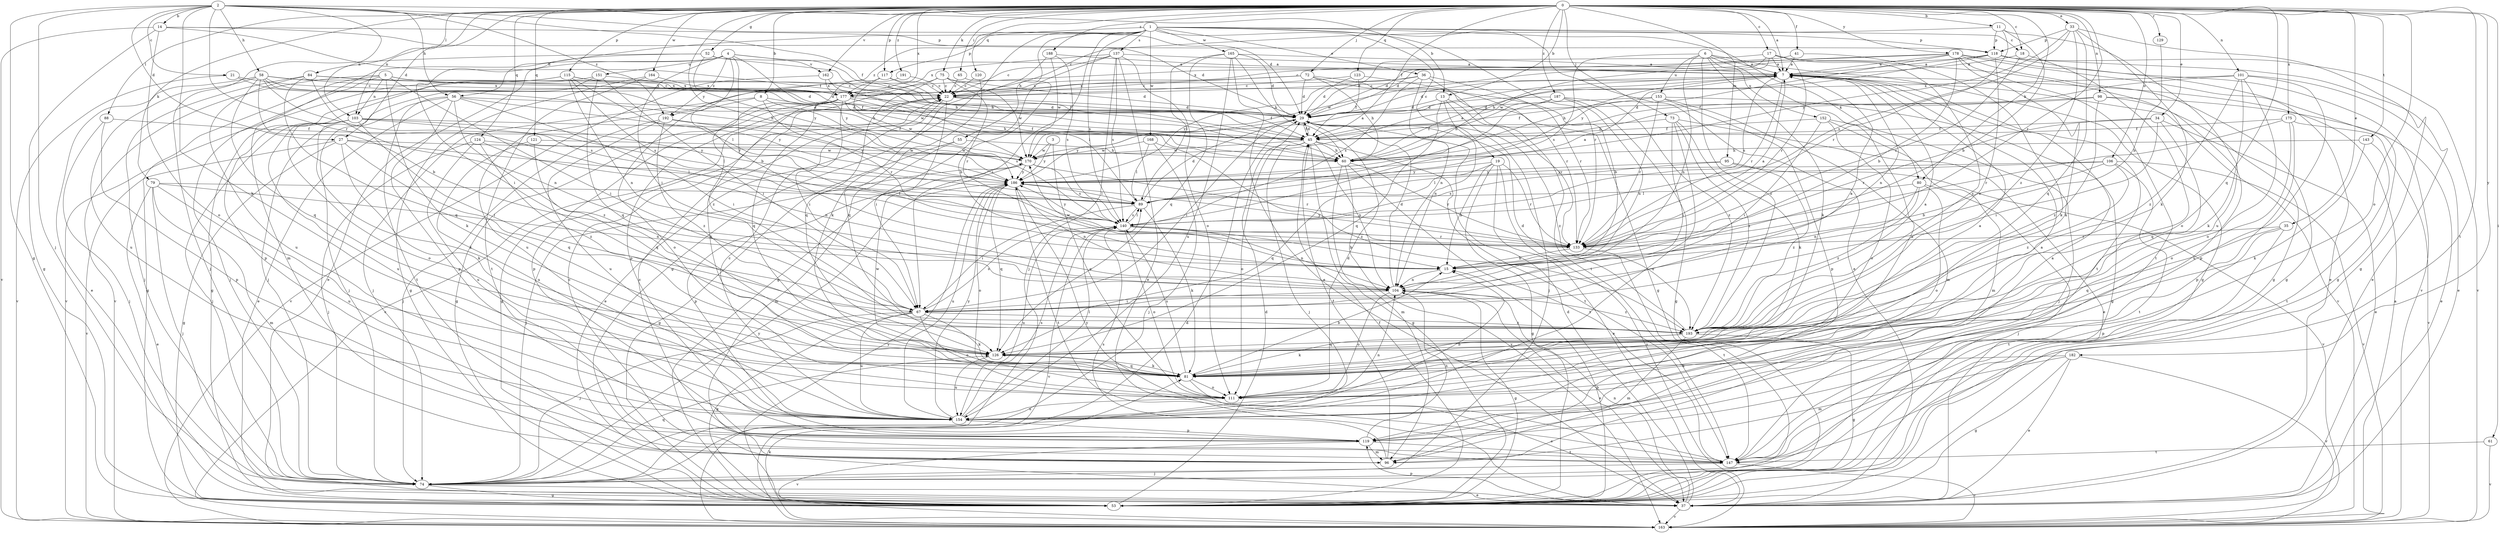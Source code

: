 strict digraph  {
0;
1;
2;
3;
4;
5;
6;
7;
8;
11;
13;
14;
15;
17;
18;
19;
21;
22;
27;
29;
33;
34;
35;
36;
37;
41;
45;
52;
53;
55;
56;
58;
60;
61;
65;
67;
72;
73;
74;
75;
79;
80;
81;
84;
88;
89;
95;
96;
98;
101;
103;
104;
106;
111;
115;
117;
118;
119;
120;
121;
123;
124;
126;
129;
133;
137;
140;
143;
147;
151;
152;
153;
154;
162;
163;
164;
165;
168;
170;
175;
177;
178;
182;
186;
187;
188;
191;
192;
193;
0 -> 7  [label=a];
0 -> 8  [label=b];
0 -> 11  [label=b];
0 -> 13  [label=b];
0 -> 17  [label=c];
0 -> 18  [label=c];
0 -> 27  [label=d];
0 -> 33  [label=e];
0 -> 34  [label=e];
0 -> 35  [label=e];
0 -> 41  [label=f];
0 -> 45  [label=f];
0 -> 52  [label=g];
0 -> 61  [label=i];
0 -> 65  [label=i];
0 -> 72  [label=j];
0 -> 73  [label=j];
0 -> 75  [label=k];
0 -> 79  [label=k];
0 -> 80  [label=k];
0 -> 84  [label=l];
0 -> 88  [label=l];
0 -> 95  [label=m];
0 -> 98  [label=n];
0 -> 101  [label=n];
0 -> 103  [label=n];
0 -> 106  [label=o];
0 -> 111  [label=o];
0 -> 115  [label=p];
0 -> 117  [label=p];
0 -> 120  [label=q];
0 -> 121  [label=q];
0 -> 123  [label=q];
0 -> 124  [label=q];
0 -> 126  [label=q];
0 -> 129  [label=r];
0 -> 133  [label=r];
0 -> 143  [label=t];
0 -> 147  [label=t];
0 -> 162  [label=v];
0 -> 164  [label=w];
0 -> 175  [label=x];
0 -> 177  [label=x];
0 -> 178  [label=y];
0 -> 182  [label=y];
0 -> 186  [label=y];
0 -> 187  [label=z];
0 -> 188  [label=z];
0 -> 191  [label=z];
1 -> 18  [label=c];
1 -> 19  [label=c];
1 -> 36  [label=e];
1 -> 37  [label=e];
1 -> 53  [label=g];
1 -> 55  [label=h];
1 -> 56  [label=h];
1 -> 67  [label=i];
1 -> 80  [label=k];
1 -> 117  [label=p];
1 -> 118  [label=p];
1 -> 133  [label=r];
1 -> 137  [label=s];
1 -> 140  [label=s];
1 -> 165  [label=w];
1 -> 168  [label=w];
1 -> 192  [label=z];
2 -> 13  [label=b];
2 -> 14  [label=b];
2 -> 21  [label=c];
2 -> 27  [label=d];
2 -> 29  [label=d];
2 -> 45  [label=f];
2 -> 53  [label=g];
2 -> 56  [label=h];
2 -> 58  [label=h];
2 -> 74  [label=j];
2 -> 81  [label=k];
2 -> 103  [label=n];
2 -> 133  [label=r];
2 -> 192  [label=z];
3 -> 111  [label=o];
3 -> 170  [label=w];
3 -> 186  [label=y];
4 -> 15  [label=b];
4 -> 37  [label=e];
4 -> 60  [label=h];
4 -> 67  [label=i];
4 -> 96  [label=m];
4 -> 133  [label=r];
4 -> 151  [label=u];
4 -> 162  [label=v];
4 -> 186  [label=y];
4 -> 192  [label=z];
5 -> 22  [label=c];
5 -> 29  [label=d];
5 -> 53  [label=g];
5 -> 67  [label=i];
5 -> 74  [label=j];
5 -> 81  [label=k];
5 -> 103  [label=n];
5 -> 163  [label=v];
6 -> 7  [label=a];
6 -> 53  [label=g];
6 -> 81  [label=k];
6 -> 104  [label=n];
6 -> 140  [label=s];
6 -> 152  [label=u];
6 -> 153  [label=u];
6 -> 154  [label=u];
6 -> 193  [label=z];
7 -> 22  [label=c];
7 -> 29  [label=d];
7 -> 60  [label=h];
7 -> 104  [label=n];
7 -> 133  [label=r];
7 -> 140  [label=s];
7 -> 147  [label=t];
7 -> 163  [label=v];
8 -> 29  [label=d];
8 -> 74  [label=j];
8 -> 111  [label=o];
8 -> 133  [label=r];
8 -> 140  [label=s];
11 -> 15  [label=b];
11 -> 22  [label=c];
11 -> 118  [label=p];
11 -> 133  [label=r];
11 -> 154  [label=u];
13 -> 29  [label=d];
13 -> 74  [label=j];
13 -> 104  [label=n];
13 -> 126  [label=q];
13 -> 133  [label=r];
14 -> 29  [label=d];
14 -> 45  [label=f];
14 -> 53  [label=g];
14 -> 111  [label=o];
14 -> 118  [label=p];
14 -> 163  [label=v];
15 -> 104  [label=n];
15 -> 170  [label=w];
17 -> 7  [label=a];
17 -> 29  [label=d];
17 -> 53  [label=g];
17 -> 60  [label=h];
17 -> 133  [label=r];
17 -> 170  [label=w];
17 -> 193  [label=z];
18 -> 7  [label=a];
18 -> 111  [label=o];
18 -> 133  [label=r];
19 -> 15  [label=b];
19 -> 37  [label=e];
19 -> 53  [label=g];
19 -> 126  [label=q];
19 -> 133  [label=r];
19 -> 163  [label=v];
19 -> 186  [label=y];
21 -> 22  [label=c];
21 -> 60  [label=h];
21 -> 163  [label=v];
22 -> 29  [label=d];
22 -> 37  [label=e];
22 -> 45  [label=f];
22 -> 53  [label=g];
22 -> 67  [label=i];
27 -> 53  [label=g];
27 -> 81  [label=k];
27 -> 89  [label=l];
27 -> 126  [label=q];
27 -> 163  [label=v];
27 -> 170  [label=w];
29 -> 45  [label=f];
29 -> 67  [label=i];
29 -> 186  [label=y];
29 -> 193  [label=z];
33 -> 53  [label=g];
33 -> 81  [label=k];
33 -> 118  [label=p];
33 -> 126  [label=q];
33 -> 140  [label=s];
33 -> 186  [label=y];
33 -> 193  [label=z];
34 -> 37  [label=e];
34 -> 45  [label=f];
34 -> 67  [label=i];
34 -> 126  [label=q];
34 -> 133  [label=r];
35 -> 119  [label=p];
35 -> 126  [label=q];
35 -> 133  [label=r];
35 -> 147  [label=t];
36 -> 104  [label=n];
36 -> 133  [label=r];
36 -> 140  [label=s];
36 -> 147  [label=t];
36 -> 177  [label=x];
36 -> 186  [label=y];
37 -> 29  [label=d];
37 -> 104  [label=n];
37 -> 119  [label=p];
37 -> 163  [label=v];
41 -> 7  [label=a];
41 -> 29  [label=d];
41 -> 81  [label=k];
45 -> 29  [label=d];
45 -> 53  [label=g];
45 -> 60  [label=h];
45 -> 74  [label=j];
45 -> 104  [label=n];
45 -> 111  [label=o];
45 -> 147  [label=t];
45 -> 170  [label=w];
52 -> 7  [label=a];
52 -> 60  [label=h];
52 -> 67  [label=i];
52 -> 74  [label=j];
52 -> 186  [label=y];
53 -> 15  [label=b];
53 -> 29  [label=d];
53 -> 45  [label=f];
53 -> 186  [label=y];
55 -> 53  [label=g];
55 -> 60  [label=h];
55 -> 96  [label=m];
56 -> 29  [label=d];
56 -> 37  [label=e];
56 -> 67  [label=i];
56 -> 74  [label=j];
56 -> 119  [label=p];
56 -> 147  [label=t];
56 -> 186  [label=y];
56 -> 193  [label=z];
58 -> 15  [label=b];
58 -> 22  [label=c];
58 -> 37  [label=e];
58 -> 45  [label=f];
58 -> 60  [label=h];
58 -> 126  [label=q];
58 -> 140  [label=s];
58 -> 154  [label=u];
58 -> 177  [label=x];
60 -> 7  [label=a];
60 -> 96  [label=m];
60 -> 133  [label=r];
60 -> 147  [label=t];
60 -> 163  [label=v];
61 -> 147  [label=t];
61 -> 163  [label=v];
65 -> 15  [label=b];
65 -> 22  [label=c];
67 -> 7  [label=a];
67 -> 53  [label=g];
67 -> 74  [label=j];
67 -> 81  [label=k];
67 -> 111  [label=o];
67 -> 140  [label=s];
67 -> 154  [label=u];
67 -> 193  [label=z];
72 -> 15  [label=b];
72 -> 22  [label=c];
72 -> 29  [label=d];
72 -> 53  [label=g];
72 -> 60  [label=h];
72 -> 177  [label=x];
73 -> 37  [label=e];
73 -> 45  [label=f];
73 -> 67  [label=i];
73 -> 81  [label=k];
73 -> 154  [label=u];
73 -> 193  [label=z];
74 -> 37  [label=e];
74 -> 53  [label=g];
74 -> 126  [label=q];
74 -> 186  [label=y];
75 -> 22  [label=c];
75 -> 29  [label=d];
75 -> 119  [label=p];
75 -> 126  [label=q];
75 -> 133  [label=r];
75 -> 170  [label=w];
79 -> 37  [label=e];
79 -> 74  [label=j];
79 -> 89  [label=l];
79 -> 96  [label=m];
79 -> 104  [label=n];
79 -> 154  [label=u];
80 -> 74  [label=j];
80 -> 89  [label=l];
80 -> 104  [label=n];
80 -> 111  [label=o];
80 -> 193  [label=z];
81 -> 7  [label=a];
81 -> 15  [label=b];
81 -> 37  [label=e];
81 -> 111  [label=o];
81 -> 126  [label=q];
81 -> 140  [label=s];
81 -> 170  [label=w];
84 -> 22  [label=c];
84 -> 74  [label=j];
84 -> 104  [label=n];
84 -> 126  [label=q];
84 -> 154  [label=u];
84 -> 177  [label=x];
88 -> 45  [label=f];
88 -> 74  [label=j];
88 -> 119  [label=p];
89 -> 7  [label=a];
89 -> 29  [label=d];
89 -> 67  [label=i];
89 -> 81  [label=k];
89 -> 140  [label=s];
95 -> 140  [label=s];
95 -> 163  [label=v];
95 -> 186  [label=y];
95 -> 193  [label=z];
96 -> 22  [label=c];
96 -> 45  [label=f];
96 -> 140  [label=s];
98 -> 29  [label=d];
98 -> 37  [label=e];
98 -> 60  [label=h];
98 -> 154  [label=u];
98 -> 193  [label=z];
101 -> 37  [label=e];
101 -> 45  [label=f];
101 -> 81  [label=k];
101 -> 111  [label=o];
101 -> 119  [label=p];
101 -> 177  [label=x];
101 -> 193  [label=z];
103 -> 45  [label=f];
103 -> 67  [label=i];
103 -> 74  [label=j];
103 -> 81  [label=k];
103 -> 89  [label=l];
103 -> 111  [label=o];
103 -> 154  [label=u];
103 -> 186  [label=y];
104 -> 29  [label=d];
104 -> 37  [label=e];
104 -> 53  [label=g];
104 -> 67  [label=i];
104 -> 111  [label=o];
104 -> 193  [label=z];
106 -> 15  [label=b];
106 -> 89  [label=l];
106 -> 147  [label=t];
106 -> 163  [label=v];
106 -> 186  [label=y];
106 -> 193  [label=z];
111 -> 29  [label=d];
111 -> 154  [label=u];
115 -> 29  [label=d];
115 -> 89  [label=l];
115 -> 104  [label=n];
115 -> 119  [label=p];
115 -> 140  [label=s];
115 -> 163  [label=v];
115 -> 177  [label=x];
117 -> 22  [label=c];
117 -> 45  [label=f];
117 -> 154  [label=u];
117 -> 170  [label=w];
118 -> 7  [label=a];
118 -> 37  [label=e];
118 -> 53  [label=g];
118 -> 163  [label=v];
118 -> 170  [label=w];
118 -> 177  [label=x];
118 -> 193  [label=z];
119 -> 7  [label=a];
119 -> 96  [label=m];
119 -> 104  [label=n];
119 -> 147  [label=t];
119 -> 163  [label=v];
120 -> 22  [label=c];
120 -> 126  [label=q];
121 -> 126  [label=q];
121 -> 154  [label=u];
121 -> 170  [label=w];
123 -> 22  [label=c];
123 -> 29  [label=d];
123 -> 45  [label=f];
123 -> 133  [label=r];
124 -> 74  [label=j];
124 -> 104  [label=n];
124 -> 154  [label=u];
124 -> 170  [label=w];
124 -> 193  [label=z];
126 -> 81  [label=k];
126 -> 154  [label=u];
129 -> 15  [label=b];
133 -> 7  [label=a];
133 -> 15  [label=b];
133 -> 147  [label=t];
133 -> 186  [label=y];
137 -> 7  [label=a];
137 -> 22  [label=c];
137 -> 37  [label=e];
137 -> 53  [label=g];
137 -> 74  [label=j];
137 -> 111  [label=o];
137 -> 140  [label=s];
137 -> 177  [label=x];
140 -> 15  [label=b];
140 -> 89  [label=l];
140 -> 104  [label=n];
140 -> 111  [label=o];
140 -> 133  [label=r];
140 -> 154  [label=u];
140 -> 163  [label=v];
140 -> 186  [label=y];
143 -> 60  [label=h];
143 -> 81  [label=k];
143 -> 147  [label=t];
147 -> 22  [label=c];
147 -> 74  [label=j];
147 -> 163  [label=v];
147 -> 186  [label=y];
151 -> 53  [label=g];
151 -> 67  [label=i];
151 -> 74  [label=j];
151 -> 126  [label=q];
151 -> 177  [label=x];
152 -> 45  [label=f];
152 -> 67  [label=i];
152 -> 74  [label=j];
152 -> 96  [label=m];
152 -> 111  [label=o];
153 -> 29  [label=d];
153 -> 45  [label=f];
153 -> 53  [label=g];
153 -> 96  [label=m];
153 -> 119  [label=p];
153 -> 133  [label=r];
154 -> 7  [label=a];
154 -> 15  [label=b];
154 -> 22  [label=c];
154 -> 89  [label=l];
154 -> 104  [label=n];
154 -> 119  [label=p];
154 -> 140  [label=s];
154 -> 186  [label=y];
162 -> 89  [label=l];
162 -> 163  [label=v];
162 -> 177  [label=x];
163 -> 7  [label=a];
163 -> 22  [label=c];
163 -> 29  [label=d];
163 -> 81  [label=k];
164 -> 53  [label=g];
164 -> 147  [label=t];
164 -> 177  [label=x];
165 -> 7  [label=a];
165 -> 29  [label=d];
165 -> 37  [label=e];
165 -> 60  [label=h];
165 -> 89  [label=l];
165 -> 126  [label=q];
165 -> 154  [label=u];
168 -> 74  [label=j];
168 -> 89  [label=l];
168 -> 170  [label=w];
168 -> 193  [label=z];
170 -> 7  [label=a];
170 -> 74  [label=j];
170 -> 119  [label=p];
170 -> 133  [label=r];
170 -> 140  [label=s];
170 -> 186  [label=y];
175 -> 45  [label=f];
175 -> 111  [label=o];
175 -> 119  [label=p];
175 -> 133  [label=r];
175 -> 163  [label=v];
177 -> 29  [label=d];
177 -> 53  [label=g];
177 -> 60  [label=h];
177 -> 67  [label=i];
177 -> 81  [label=k];
177 -> 119  [label=p];
177 -> 126  [label=q];
177 -> 170  [label=w];
178 -> 7  [label=a];
178 -> 15  [label=b];
178 -> 22  [label=c];
178 -> 29  [label=d];
178 -> 37  [label=e];
178 -> 53  [label=g];
178 -> 81  [label=k];
178 -> 147  [label=t];
178 -> 163  [label=v];
178 -> 186  [label=y];
182 -> 37  [label=e];
182 -> 53  [label=g];
182 -> 81  [label=k];
182 -> 96  [label=m];
182 -> 163  [label=v];
186 -> 89  [label=l];
186 -> 104  [label=n];
186 -> 111  [label=o];
186 -> 126  [label=q];
186 -> 147  [label=t];
186 -> 154  [label=u];
187 -> 29  [label=d];
187 -> 53  [label=g];
187 -> 60  [label=h];
187 -> 89  [label=l];
187 -> 104  [label=n];
187 -> 193  [label=z];
188 -> 7  [label=a];
188 -> 81  [label=k];
188 -> 140  [label=s];
188 -> 170  [label=w];
191 -> 22  [label=c];
191 -> 193  [label=z];
192 -> 45  [label=f];
192 -> 74  [label=j];
192 -> 154  [label=u];
192 -> 186  [label=y];
192 -> 193  [label=z];
193 -> 7  [label=a];
193 -> 29  [label=d];
193 -> 53  [label=g];
193 -> 81  [label=k];
193 -> 96  [label=m];
193 -> 126  [label=q];
}
